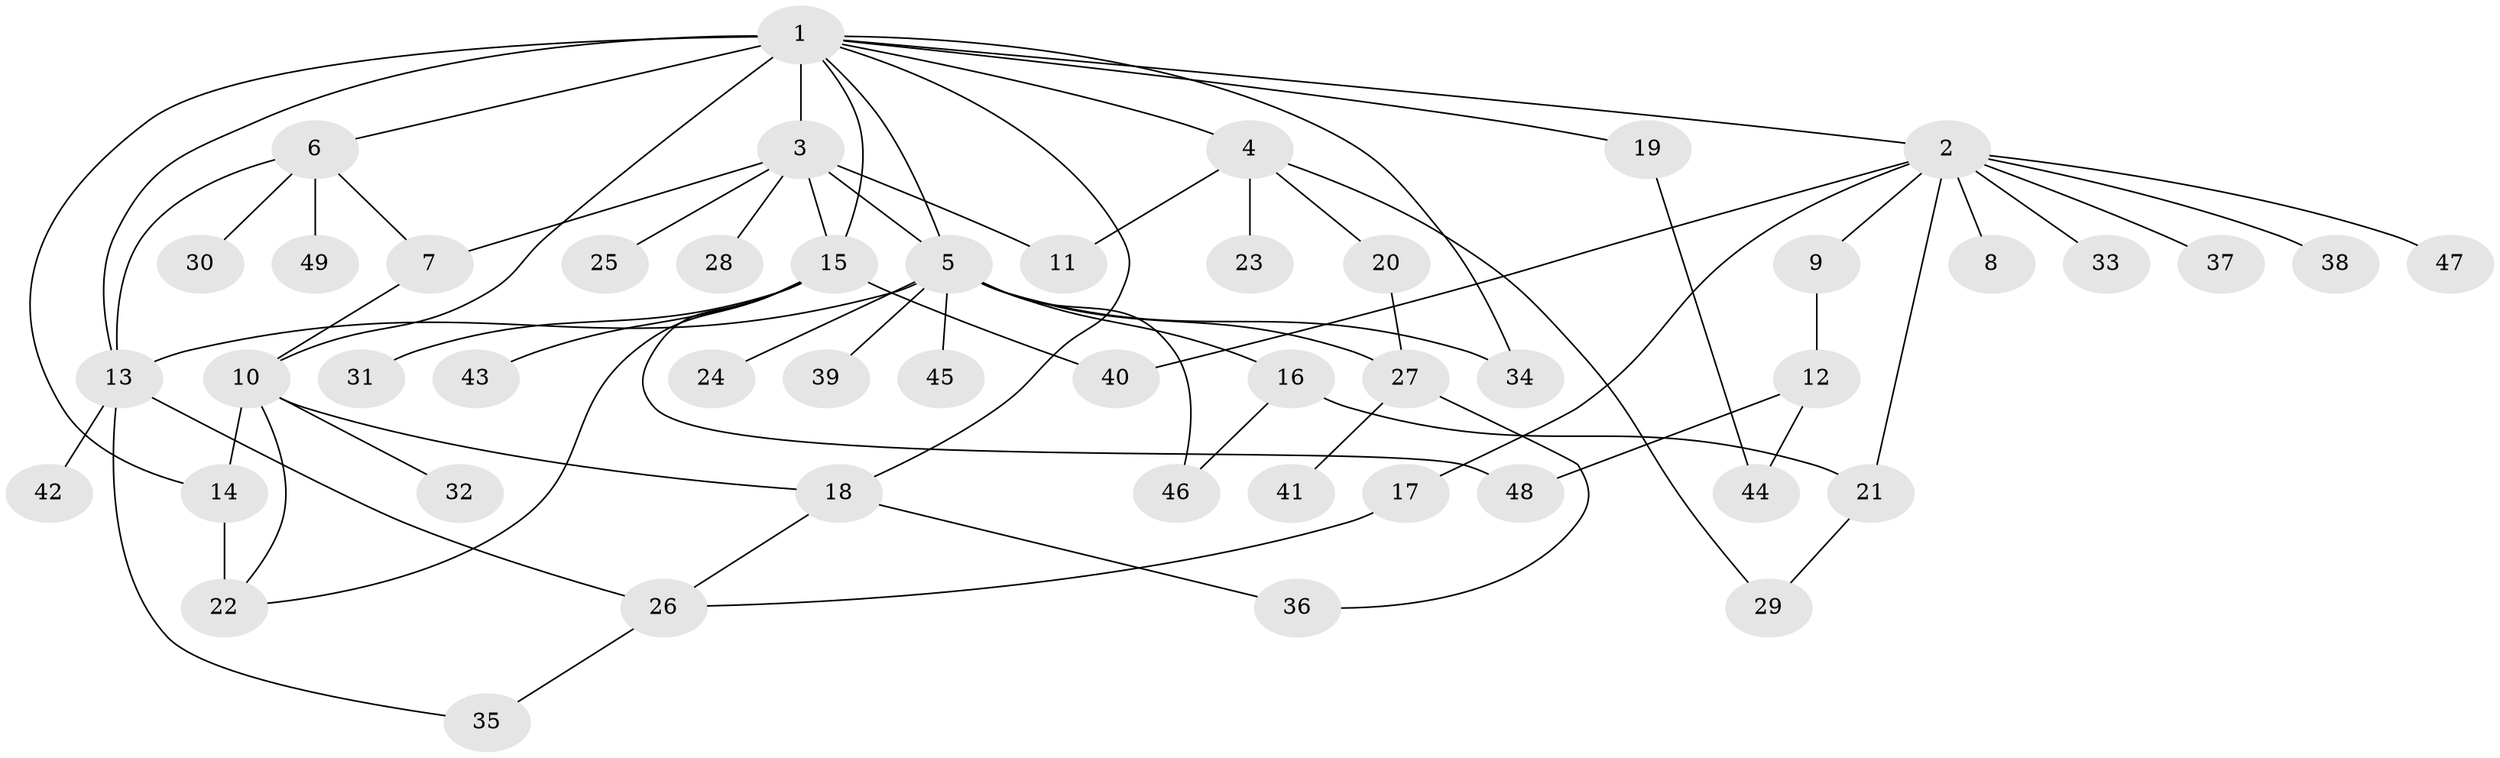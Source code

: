 // original degree distribution, {35: 0.010309278350515464, 12: 0.020618556701030927, 1: 0.5154639175257731, 7: 0.030927835051546393, 6: 0.030927835051546393, 3: 0.09278350515463918, 2: 0.24742268041237114, 4: 0.030927835051546393, 8: 0.010309278350515464, 5: 0.010309278350515464}
// Generated by graph-tools (version 1.1) at 2025/50/03/04/25 22:50:29]
// undirected, 49 vertices, 71 edges
graph export_dot {
  node [color=gray90,style=filled];
  1;
  2;
  3;
  4;
  5;
  6;
  7;
  8;
  9;
  10;
  11;
  12;
  13;
  14;
  15;
  16;
  17;
  18;
  19;
  20;
  21;
  22;
  23;
  24;
  25;
  26;
  27;
  28;
  29;
  30;
  31;
  32;
  33;
  34;
  35;
  36;
  37;
  38;
  39;
  40;
  41;
  42;
  43;
  44;
  45;
  46;
  47;
  48;
  49;
  1 -- 2 [weight=1.0];
  1 -- 3 [weight=20.0];
  1 -- 4 [weight=1.0];
  1 -- 5 [weight=1.0];
  1 -- 6 [weight=1.0];
  1 -- 10 [weight=1.0];
  1 -- 13 [weight=1.0];
  1 -- 14 [weight=1.0];
  1 -- 15 [weight=1.0];
  1 -- 18 [weight=1.0];
  1 -- 19 [weight=1.0];
  1 -- 34 [weight=1.0];
  2 -- 8 [weight=1.0];
  2 -- 9 [weight=1.0];
  2 -- 17 [weight=1.0];
  2 -- 21 [weight=1.0];
  2 -- 33 [weight=1.0];
  2 -- 37 [weight=1.0];
  2 -- 38 [weight=1.0];
  2 -- 40 [weight=1.0];
  2 -- 47 [weight=1.0];
  3 -- 5 [weight=1.0];
  3 -- 7 [weight=1.0];
  3 -- 11 [weight=1.0];
  3 -- 15 [weight=1.0];
  3 -- 25 [weight=1.0];
  3 -- 28 [weight=1.0];
  4 -- 11 [weight=1.0];
  4 -- 20 [weight=1.0];
  4 -- 23 [weight=1.0];
  4 -- 29 [weight=1.0];
  5 -- 13 [weight=1.0];
  5 -- 16 [weight=1.0];
  5 -- 24 [weight=1.0];
  5 -- 27 [weight=2.0];
  5 -- 34 [weight=1.0];
  5 -- 39 [weight=1.0];
  5 -- 45 [weight=1.0];
  5 -- 46 [weight=1.0];
  6 -- 7 [weight=1.0];
  6 -- 13 [weight=1.0];
  6 -- 30 [weight=1.0];
  6 -- 49 [weight=1.0];
  7 -- 10 [weight=1.0];
  9 -- 12 [weight=1.0];
  10 -- 14 [weight=1.0];
  10 -- 18 [weight=1.0];
  10 -- 22 [weight=1.0];
  10 -- 32 [weight=1.0];
  12 -- 44 [weight=1.0];
  12 -- 48 [weight=1.0];
  13 -- 26 [weight=1.0];
  13 -- 35 [weight=1.0];
  13 -- 42 [weight=1.0];
  14 -- 22 [weight=4.0];
  15 -- 22 [weight=1.0];
  15 -- 31 [weight=1.0];
  15 -- 40 [weight=1.0];
  15 -- 43 [weight=1.0];
  15 -- 48 [weight=1.0];
  16 -- 21 [weight=1.0];
  16 -- 46 [weight=1.0];
  17 -- 26 [weight=1.0];
  18 -- 26 [weight=1.0];
  18 -- 36 [weight=1.0];
  19 -- 44 [weight=1.0];
  20 -- 27 [weight=1.0];
  21 -- 29 [weight=1.0];
  26 -- 35 [weight=1.0];
  27 -- 36 [weight=1.0];
  27 -- 41 [weight=1.0];
}

